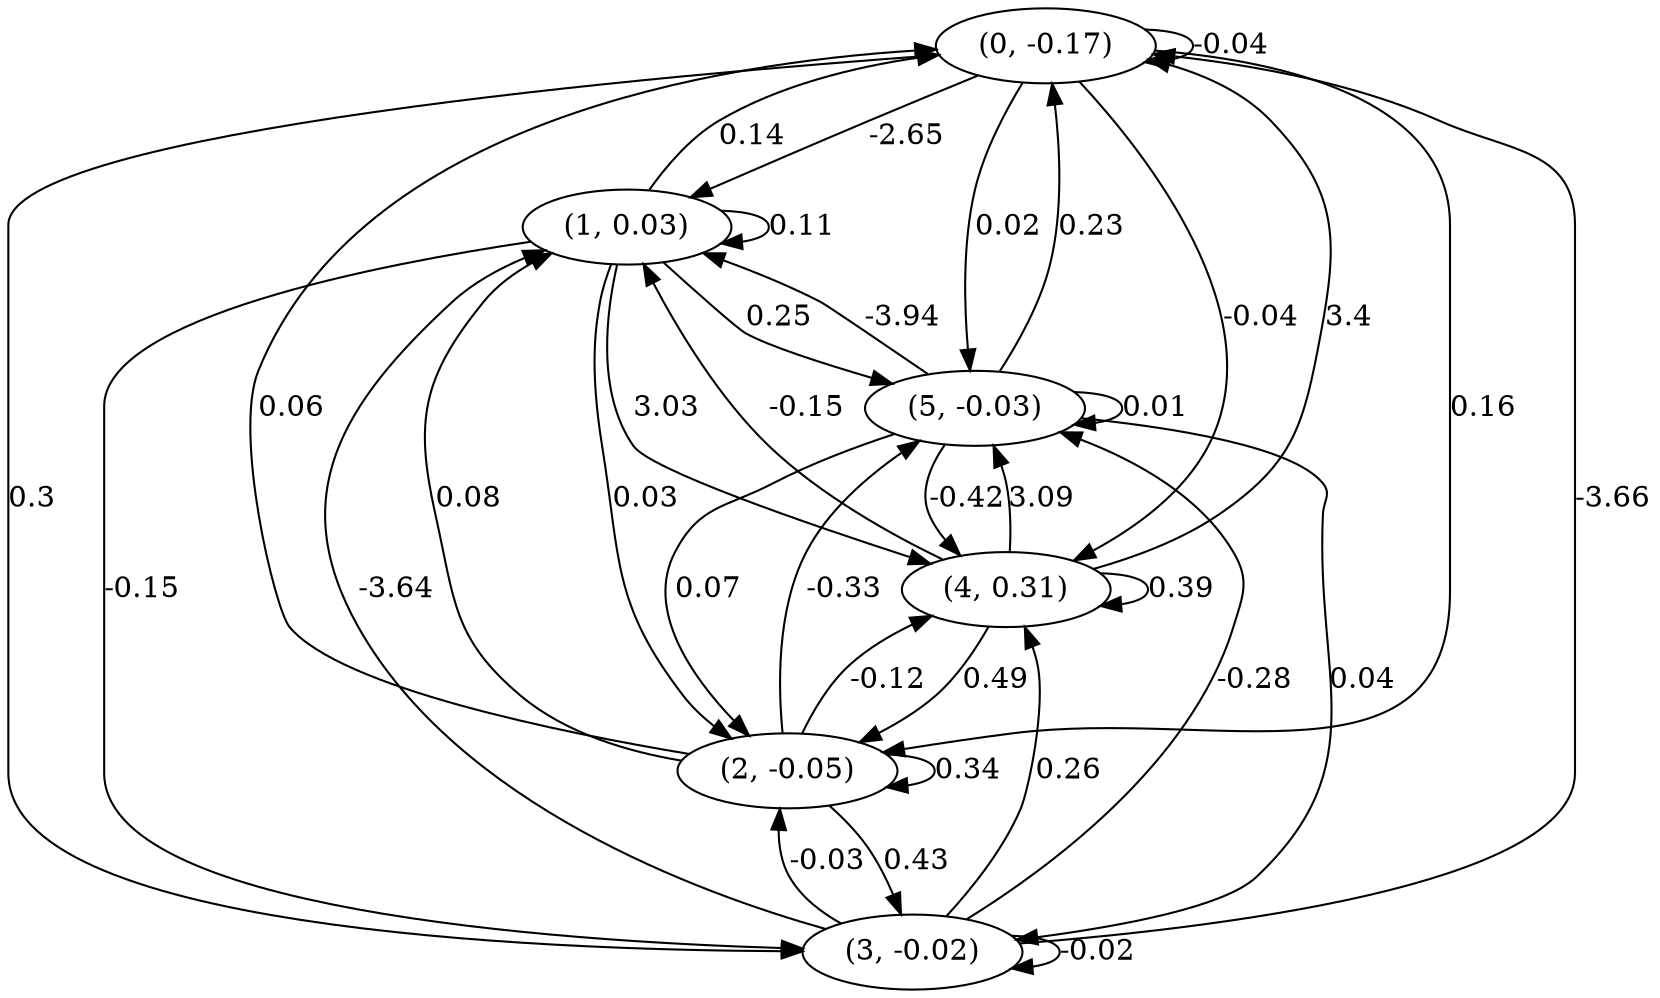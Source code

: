 digraph {
    0 [ label = "(0, -0.17)" ]
    1 [ label = "(1, 0.03)" ]
    2 [ label = "(2, -0.05)" ]
    3 [ label = "(3, -0.02)" ]
    4 [ label = "(4, 0.31)" ]
    5 [ label = "(5, -0.03)" ]
    0 -> 0 [ label = "-0.04" ]
    1 -> 1 [ label = "0.11" ]
    2 -> 2 [ label = "0.34" ]
    3 -> 3 [ label = "-0.02" ]
    4 -> 4 [ label = "0.39" ]
    5 -> 5 [ label = "0.01" ]
    1 -> 0 [ label = "0.14" ]
    2 -> 0 [ label = "0.06" ]
    3 -> 0 [ label = "-3.66" ]
    4 -> 0 [ label = "3.4" ]
    5 -> 0 [ label = "0.23" ]
    0 -> 1 [ label = "-2.65" ]
    2 -> 1 [ label = "0.08" ]
    3 -> 1 [ label = "-3.64" ]
    4 -> 1 [ label = "-0.15" ]
    5 -> 1 [ label = "-3.94" ]
    0 -> 2 [ label = "0.16" ]
    1 -> 2 [ label = "0.03" ]
    3 -> 2 [ label = "-0.03" ]
    4 -> 2 [ label = "0.49" ]
    5 -> 2 [ label = "0.07" ]
    0 -> 3 [ label = "0.3" ]
    1 -> 3 [ label = "-0.15" ]
    2 -> 3 [ label = "0.43" ]
    5 -> 3 [ label = "0.04" ]
    0 -> 4 [ label = "-0.04" ]
    1 -> 4 [ label = "3.03" ]
    2 -> 4 [ label = "-0.12" ]
    3 -> 4 [ label = "0.26" ]
    5 -> 4 [ label = "-0.42" ]
    0 -> 5 [ label = "0.02" ]
    1 -> 5 [ label = "0.25" ]
    2 -> 5 [ label = "-0.33" ]
    3 -> 5 [ label = "-0.28" ]
    4 -> 5 [ label = "3.09" ]
}

